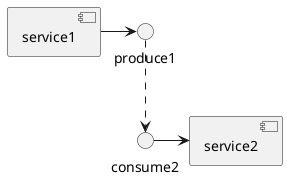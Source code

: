 @startuml
  component service1
  interface produce1
  component service2
  interface consume2
  
  service1 -> produce1
  produce1 ..> consume2
  consume2 -> service2
@enduml

